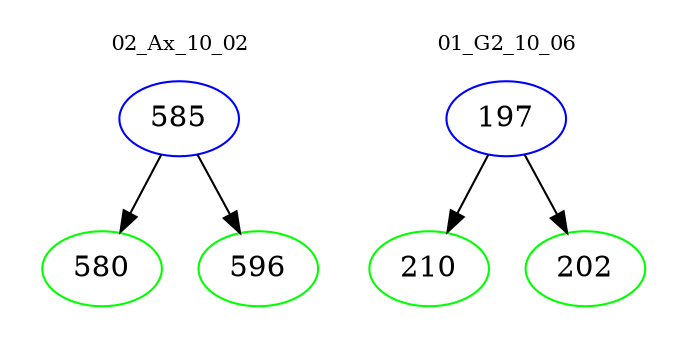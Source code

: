 digraph{
subgraph cluster_0 {
color = white
label = "02_Ax_10_02";
fontsize=10;
T0_585 [label="585", color="blue"]
T0_585 -> T0_580 [color="black"]
T0_580 [label="580", color="green"]
T0_585 -> T0_596 [color="black"]
T0_596 [label="596", color="green"]
}
subgraph cluster_1 {
color = white
label = "01_G2_10_06";
fontsize=10;
T1_197 [label="197", color="blue"]
T1_197 -> T1_210 [color="black"]
T1_210 [label="210", color="green"]
T1_197 -> T1_202 [color="black"]
T1_202 [label="202", color="green"]
}
}
